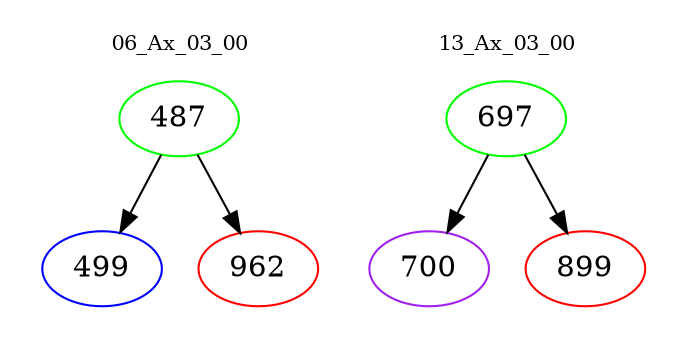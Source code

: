 digraph{
subgraph cluster_0 {
color = white
label = "06_Ax_03_00";
fontsize=10;
T0_487 [label="487", color="green"]
T0_487 -> T0_499 [color="black"]
T0_499 [label="499", color="blue"]
T0_487 -> T0_962 [color="black"]
T0_962 [label="962", color="red"]
}
subgraph cluster_1 {
color = white
label = "13_Ax_03_00";
fontsize=10;
T1_697 [label="697", color="green"]
T1_697 -> T1_700 [color="black"]
T1_700 [label="700", color="purple"]
T1_697 -> T1_899 [color="black"]
T1_899 [label="899", color="red"]
}
}
